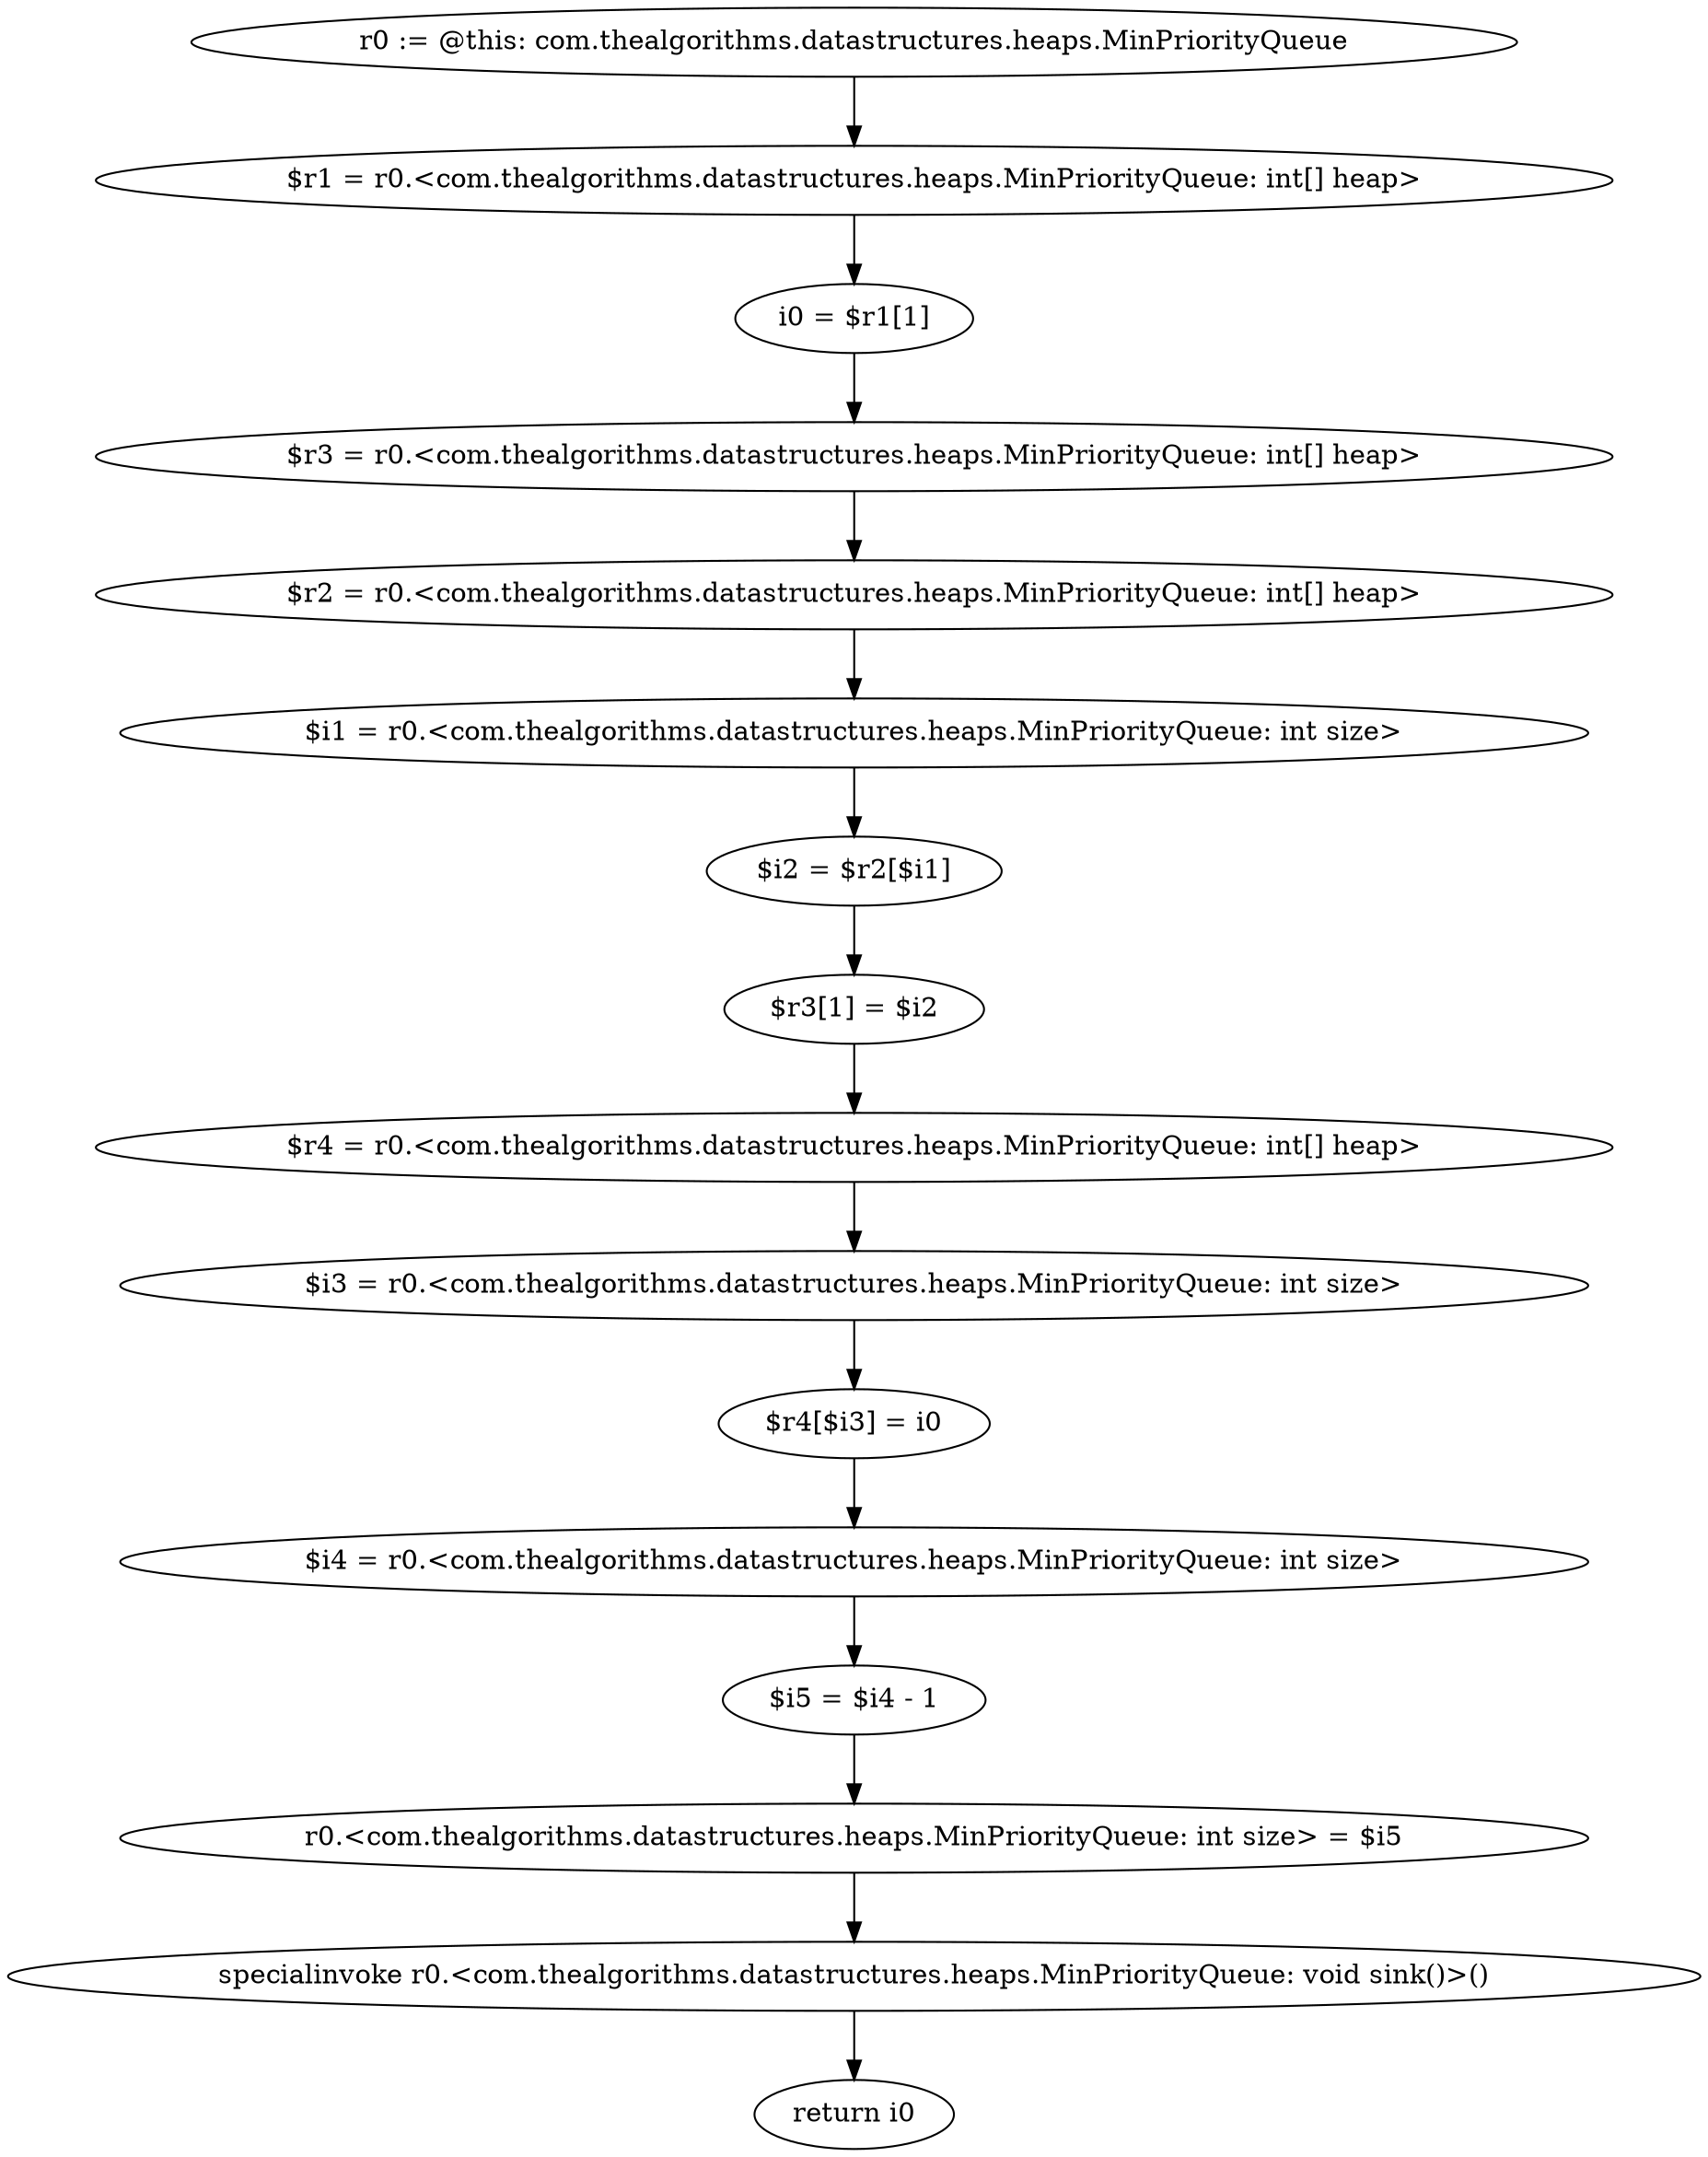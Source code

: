digraph "unitGraph" {
    "r0 := @this: com.thealgorithms.datastructures.heaps.MinPriorityQueue"
    "$r1 = r0.<com.thealgorithms.datastructures.heaps.MinPriorityQueue: int[] heap>"
    "i0 = $r1[1]"
    "$r3 = r0.<com.thealgorithms.datastructures.heaps.MinPriorityQueue: int[] heap>"
    "$r2 = r0.<com.thealgorithms.datastructures.heaps.MinPriorityQueue: int[] heap>"
    "$i1 = r0.<com.thealgorithms.datastructures.heaps.MinPriorityQueue: int size>"
    "$i2 = $r2[$i1]"
    "$r3[1] = $i2"
    "$r4 = r0.<com.thealgorithms.datastructures.heaps.MinPriorityQueue: int[] heap>"
    "$i3 = r0.<com.thealgorithms.datastructures.heaps.MinPriorityQueue: int size>"
    "$r4[$i3] = i0"
    "$i4 = r0.<com.thealgorithms.datastructures.heaps.MinPriorityQueue: int size>"
    "$i5 = $i4 - 1"
    "r0.<com.thealgorithms.datastructures.heaps.MinPriorityQueue: int size> = $i5"
    "specialinvoke r0.<com.thealgorithms.datastructures.heaps.MinPriorityQueue: void sink()>()"
    "return i0"
    "r0 := @this: com.thealgorithms.datastructures.heaps.MinPriorityQueue"->"$r1 = r0.<com.thealgorithms.datastructures.heaps.MinPriorityQueue: int[] heap>";
    "$r1 = r0.<com.thealgorithms.datastructures.heaps.MinPriorityQueue: int[] heap>"->"i0 = $r1[1]";
    "i0 = $r1[1]"->"$r3 = r0.<com.thealgorithms.datastructures.heaps.MinPriorityQueue: int[] heap>";
    "$r3 = r0.<com.thealgorithms.datastructures.heaps.MinPriorityQueue: int[] heap>"->"$r2 = r0.<com.thealgorithms.datastructures.heaps.MinPriorityQueue: int[] heap>";
    "$r2 = r0.<com.thealgorithms.datastructures.heaps.MinPriorityQueue: int[] heap>"->"$i1 = r0.<com.thealgorithms.datastructures.heaps.MinPriorityQueue: int size>";
    "$i1 = r0.<com.thealgorithms.datastructures.heaps.MinPriorityQueue: int size>"->"$i2 = $r2[$i1]";
    "$i2 = $r2[$i1]"->"$r3[1] = $i2";
    "$r3[1] = $i2"->"$r4 = r0.<com.thealgorithms.datastructures.heaps.MinPriorityQueue: int[] heap>";
    "$r4 = r0.<com.thealgorithms.datastructures.heaps.MinPriorityQueue: int[] heap>"->"$i3 = r0.<com.thealgorithms.datastructures.heaps.MinPriorityQueue: int size>";
    "$i3 = r0.<com.thealgorithms.datastructures.heaps.MinPriorityQueue: int size>"->"$r4[$i3] = i0";
    "$r4[$i3] = i0"->"$i4 = r0.<com.thealgorithms.datastructures.heaps.MinPriorityQueue: int size>";
    "$i4 = r0.<com.thealgorithms.datastructures.heaps.MinPriorityQueue: int size>"->"$i5 = $i4 - 1";
    "$i5 = $i4 - 1"->"r0.<com.thealgorithms.datastructures.heaps.MinPriorityQueue: int size> = $i5";
    "r0.<com.thealgorithms.datastructures.heaps.MinPriorityQueue: int size> = $i5"->"specialinvoke r0.<com.thealgorithms.datastructures.heaps.MinPriorityQueue: void sink()>()";
    "specialinvoke r0.<com.thealgorithms.datastructures.heaps.MinPriorityQueue: void sink()>()"->"return i0";
}
